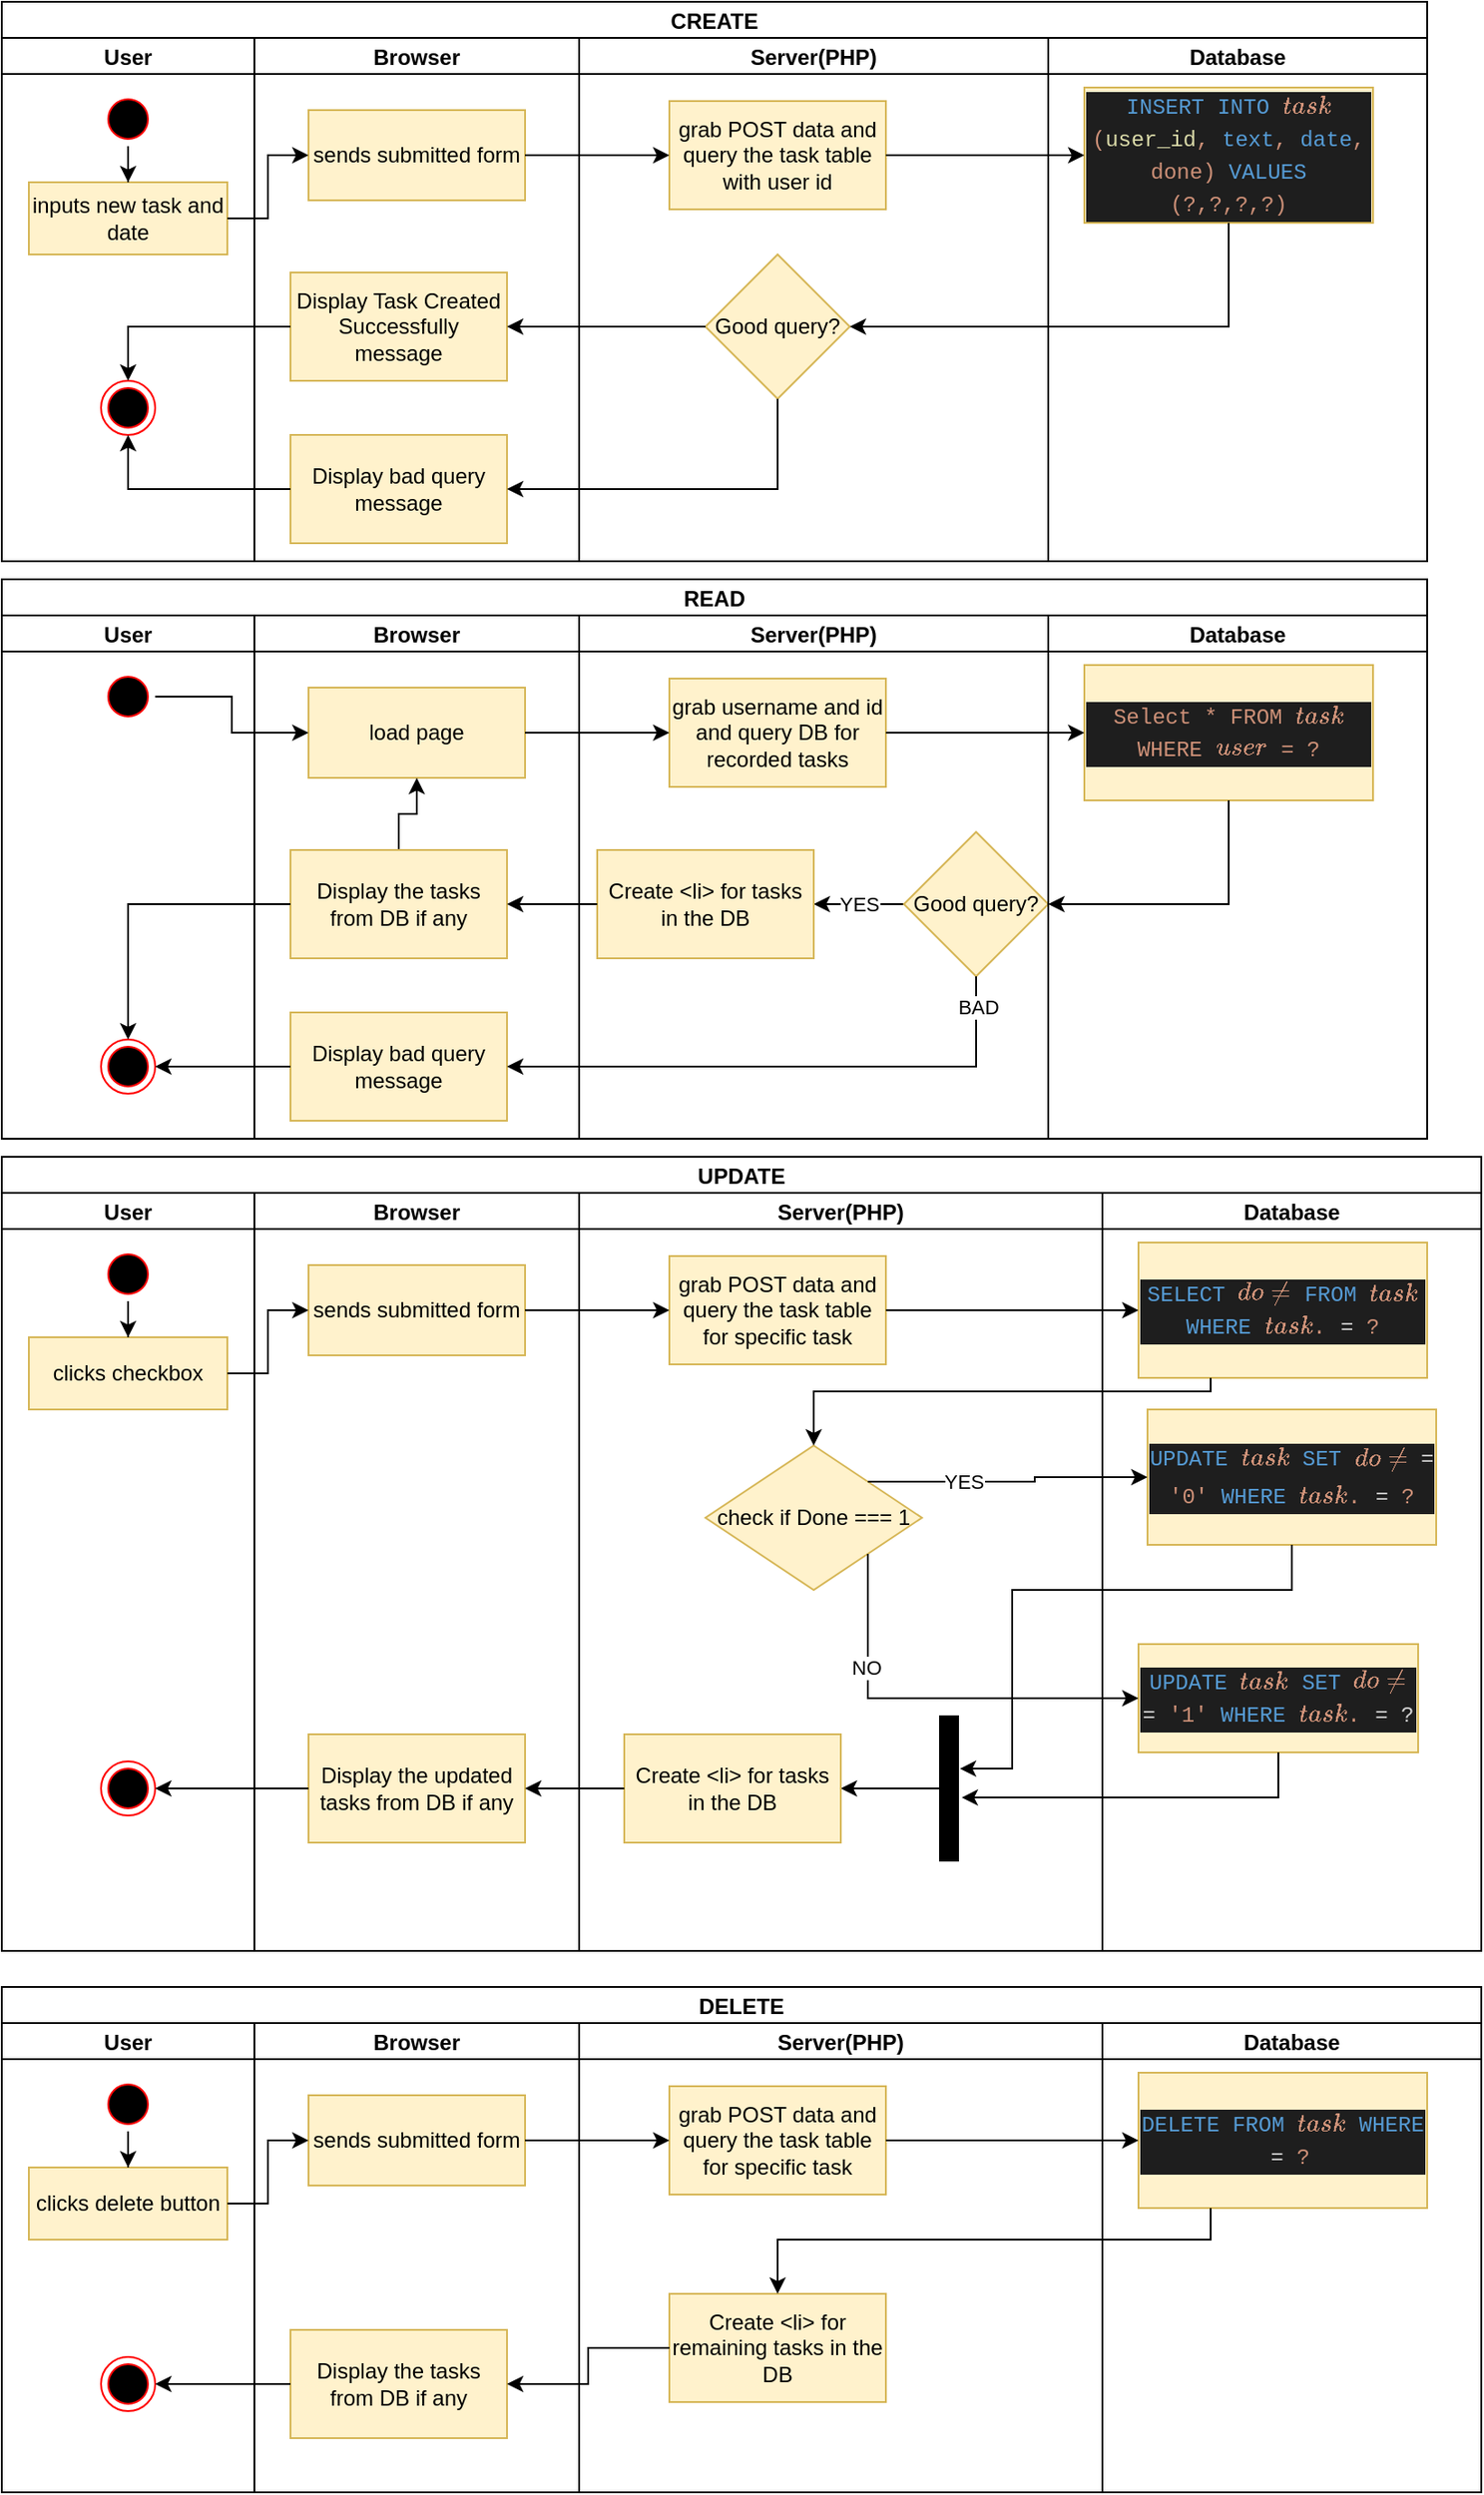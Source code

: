 <mxfile version="15.4.1" type="device"><diagram name="Page-1" id="0783ab3e-0a74-02c8-0abd-f7b4e66b4bec"><mxGraphModel dx="946" dy="614" grid="1" gridSize="10" guides="1" tooltips="1" connect="1" arrows="1" fold="1" page="1" pageScale="1" pageWidth="850" pageHeight="1100" background="none" math="0" shadow="0"><root><mxCell id="0"/><mxCell id="1" parent="0"/><mxCell id="5EzFotWkV6VuOZVYj5bZ-4" value="CREATE" style="swimlane;childLayout=stackLayout;resizeParent=1;resizeParentMax=0;startSize=20;" vertex="1" parent="1"><mxGeometry x="20" y="20" width="790" height="310" as="geometry"/></mxCell><mxCell id="5EzFotWkV6VuOZVYj5bZ-5" value="User" style="swimlane;startSize=20;" vertex="1" parent="5EzFotWkV6VuOZVYj5bZ-4"><mxGeometry y="20" width="140" height="290" as="geometry"/></mxCell><mxCell id="5EzFotWkV6VuOZVYj5bZ-16" value="" style="ellipse;html=1;shape=startState;fillColor=#000000;strokeColor=#ff0000;" vertex="1" parent="5EzFotWkV6VuOZVYj5bZ-5"><mxGeometry x="55" y="30" width="30" height="30" as="geometry"/></mxCell><mxCell id="5EzFotWkV6VuOZVYj5bZ-18" value="inputs new task and date" style="whiteSpace=wrap;html=1;strokeColor=#d6b656;fillColor=#fff2cc;" vertex="1" parent="5EzFotWkV6VuOZVYj5bZ-5"><mxGeometry x="15" y="80" width="110" height="40" as="geometry"/></mxCell><mxCell id="5EzFotWkV6VuOZVYj5bZ-19" value="" style="edgeStyle=orthogonalEdgeStyle;rounded=0;orthogonalLoop=1;jettySize=auto;html=1;" edge="1" parent="5EzFotWkV6VuOZVYj5bZ-5" source="5EzFotWkV6VuOZVYj5bZ-16" target="5EzFotWkV6VuOZVYj5bZ-18"><mxGeometry relative="1" as="geometry"/></mxCell><mxCell id="5EzFotWkV6VuOZVYj5bZ-43" value="" style="ellipse;html=1;shape=endState;fillColor=#000000;strokeColor=#ff0000;" vertex="1" parent="5EzFotWkV6VuOZVYj5bZ-5"><mxGeometry x="55" y="190" width="30" height="30" as="geometry"/></mxCell><mxCell id="5EzFotWkV6VuOZVYj5bZ-6" value="Browser" style="swimlane;startSize=20;" vertex="1" parent="5EzFotWkV6VuOZVYj5bZ-4"><mxGeometry x="140" y="20" width="180" height="290" as="geometry"/></mxCell><mxCell id="5EzFotWkV6VuOZVYj5bZ-20" value="sends submitted form" style="whiteSpace=wrap;html=1;strokeColor=#d6b656;fillColor=#fff2cc;" vertex="1" parent="5EzFotWkV6VuOZVYj5bZ-6"><mxGeometry x="30" y="40" width="120" height="50" as="geometry"/></mxCell><mxCell id="5EzFotWkV6VuOZVYj5bZ-38" value="Display Task Created Successfully message" style="whiteSpace=wrap;html=1;strokeColor=#d6b656;fillColor=#fff2cc;" vertex="1" parent="5EzFotWkV6VuOZVYj5bZ-6"><mxGeometry x="20" y="130" width="120" height="60" as="geometry"/></mxCell><mxCell id="5EzFotWkV6VuOZVYj5bZ-40" value="Display bad query message" style="whiteSpace=wrap;html=1;strokeColor=#d6b656;fillColor=#fff2cc;" vertex="1" parent="5EzFotWkV6VuOZVYj5bZ-6"><mxGeometry x="20" y="220" width="120" height="60" as="geometry"/></mxCell><mxCell id="5EzFotWkV6VuOZVYj5bZ-7" value="Server(PHP)" style="swimlane;startSize=20;" vertex="1" parent="5EzFotWkV6VuOZVYj5bZ-4"><mxGeometry x="320" y="20" width="260" height="290" as="geometry"/></mxCell><mxCell id="5EzFotWkV6VuOZVYj5bZ-22" value="grab POST data and query the task table with user id" style="whiteSpace=wrap;html=1;strokeColor=#d6b656;fillColor=#fff2cc;" vertex="1" parent="5EzFotWkV6VuOZVYj5bZ-7"><mxGeometry x="50" y="35" width="120" height="60" as="geometry"/></mxCell><mxCell id="5EzFotWkV6VuOZVYj5bZ-30" value="Good query?" style="rhombus;whiteSpace=wrap;html=1;strokeColor=#d6b656;fillColor=#fff2cc;" vertex="1" parent="5EzFotWkV6VuOZVYj5bZ-7"><mxGeometry x="70" y="120" width="80" height="80" as="geometry"/></mxCell><mxCell id="5EzFotWkV6VuOZVYj5bZ-15" value="Database" style="swimlane;startSize=20;" vertex="1" parent="5EzFotWkV6VuOZVYj5bZ-4"><mxGeometry x="580" y="20" width="210" height="290" as="geometry"/></mxCell><mxCell id="5EzFotWkV6VuOZVYj5bZ-24" value="&lt;div style=&quot;color: rgb(212 , 212 , 212) ; background-color: rgb(30 , 30 , 30) ; font-family: &amp;#34;menlo&amp;#34; , &amp;#34;monaco&amp;#34; , &amp;#34;courier new&amp;#34; , monospace ; line-height: 18px&quot;&gt;&lt;span style=&quot;color: #569cd6&quot;&gt;INSERT&lt;/span&gt;&lt;span style=&quot;color: #ce9178&quot;&gt; &lt;/span&gt;&lt;span style=&quot;color: #569cd6&quot;&gt;INTO&lt;/span&gt;&lt;span style=&quot;color: #ce9178&quot;&gt; `task` (&lt;/span&gt;&lt;span style=&quot;color: #dcdcaa&quot;&gt;user_id&lt;/span&gt;&lt;span style=&quot;color: #ce9178&quot;&gt;, &lt;/span&gt;&lt;span style=&quot;color: #569cd6&quot;&gt;text&lt;/span&gt;&lt;span style=&quot;color: #ce9178&quot;&gt;, &lt;/span&gt;&lt;span style=&quot;color: #569cd6&quot;&gt;date&lt;/span&gt;&lt;span style=&quot;color: #ce9178&quot;&gt;, done) &lt;/span&gt;&lt;span style=&quot;color: #569cd6&quot;&gt;VALUES&lt;/span&gt;&lt;span style=&quot;color: #ce9178&quot;&gt; (?,?,?,?)&lt;/span&gt;&lt;/div&gt;" style="whiteSpace=wrap;html=1;strokeColor=#d6b656;fillColor=#fff2cc;" vertex="1" parent="5EzFotWkV6VuOZVYj5bZ-15"><mxGeometry x="20" y="27.5" width="160" height="75" as="geometry"/></mxCell><mxCell id="5EzFotWkV6VuOZVYj5bZ-21" value="" style="edgeStyle=orthogonalEdgeStyle;rounded=0;orthogonalLoop=1;jettySize=auto;html=1;" edge="1" parent="5EzFotWkV6VuOZVYj5bZ-4" source="5EzFotWkV6VuOZVYj5bZ-18" target="5EzFotWkV6VuOZVYj5bZ-20"><mxGeometry relative="1" as="geometry"/></mxCell><mxCell id="5EzFotWkV6VuOZVYj5bZ-23" value="" style="edgeStyle=orthogonalEdgeStyle;rounded=0;orthogonalLoop=1;jettySize=auto;html=1;" edge="1" parent="5EzFotWkV6VuOZVYj5bZ-4" source="5EzFotWkV6VuOZVYj5bZ-20" target="5EzFotWkV6VuOZVYj5bZ-22"><mxGeometry relative="1" as="geometry"/></mxCell><mxCell id="5EzFotWkV6VuOZVYj5bZ-25" value="" style="edgeStyle=orthogonalEdgeStyle;rounded=0;orthogonalLoop=1;jettySize=auto;html=1;" edge="1" parent="5EzFotWkV6VuOZVYj5bZ-4" source="5EzFotWkV6VuOZVYj5bZ-22" target="5EzFotWkV6VuOZVYj5bZ-24"><mxGeometry relative="1" as="geometry"/></mxCell><mxCell id="5EzFotWkV6VuOZVYj5bZ-28" style="edgeStyle=orthogonalEdgeStyle;rounded=0;orthogonalLoop=1;jettySize=auto;html=1;exitX=0.5;exitY=1;exitDx=0;exitDy=0;entryX=1;entryY=0.5;entryDx=0;entryDy=0;" edge="1" parent="5EzFotWkV6VuOZVYj5bZ-4" source="5EzFotWkV6VuOZVYj5bZ-24" target="5EzFotWkV6VuOZVYj5bZ-30"><mxGeometry relative="1" as="geometry"><mxPoint x="490" y="160" as="targetPoint"/></mxGeometry></mxCell><mxCell id="5EzFotWkV6VuOZVYj5bZ-39" value="" style="edgeStyle=orthogonalEdgeStyle;rounded=0;orthogonalLoop=1;jettySize=auto;html=1;" edge="1" parent="5EzFotWkV6VuOZVYj5bZ-4" source="5EzFotWkV6VuOZVYj5bZ-30" target="5EzFotWkV6VuOZVYj5bZ-38"><mxGeometry relative="1" as="geometry"/></mxCell><mxCell id="5EzFotWkV6VuOZVYj5bZ-42" style="edgeStyle=orthogonalEdgeStyle;rounded=0;orthogonalLoop=1;jettySize=auto;html=1;exitX=0.5;exitY=1;exitDx=0;exitDy=0;entryX=1;entryY=0.5;entryDx=0;entryDy=0;" edge="1" parent="5EzFotWkV6VuOZVYj5bZ-4" source="5EzFotWkV6VuOZVYj5bZ-30" target="5EzFotWkV6VuOZVYj5bZ-40"><mxGeometry relative="1" as="geometry"/></mxCell><mxCell id="5EzFotWkV6VuOZVYj5bZ-44" style="edgeStyle=orthogonalEdgeStyle;rounded=0;orthogonalLoop=1;jettySize=auto;html=1;exitX=0;exitY=0.5;exitDx=0;exitDy=0;entryX=0.5;entryY=0;entryDx=0;entryDy=0;" edge="1" parent="5EzFotWkV6VuOZVYj5bZ-4" source="5EzFotWkV6VuOZVYj5bZ-38" target="5EzFotWkV6VuOZVYj5bZ-43"><mxGeometry relative="1" as="geometry"/></mxCell><mxCell id="5EzFotWkV6VuOZVYj5bZ-45" style="edgeStyle=orthogonalEdgeStyle;rounded=0;orthogonalLoop=1;jettySize=auto;html=1;exitX=0;exitY=0.5;exitDx=0;exitDy=0;entryX=0.5;entryY=1;entryDx=0;entryDy=0;" edge="1" parent="5EzFotWkV6VuOZVYj5bZ-4" source="5EzFotWkV6VuOZVYj5bZ-40" target="5EzFotWkV6VuOZVYj5bZ-43"><mxGeometry relative="1" as="geometry"/></mxCell><mxCell id="5EzFotWkV6VuOZVYj5bZ-46" value="READ" style="swimlane;childLayout=stackLayout;resizeParent=1;resizeParentMax=0;startSize=20;" vertex="1" parent="1"><mxGeometry x="20" y="340" width="790" height="310" as="geometry"/></mxCell><mxCell id="5EzFotWkV6VuOZVYj5bZ-47" value="User" style="swimlane;startSize=20;" vertex="1" parent="5EzFotWkV6VuOZVYj5bZ-46"><mxGeometry y="20" width="140" height="290" as="geometry"/></mxCell><mxCell id="5EzFotWkV6VuOZVYj5bZ-48" value="" style="ellipse;html=1;shape=startState;fillColor=#000000;strokeColor=#ff0000;" vertex="1" parent="5EzFotWkV6VuOZVYj5bZ-47"><mxGeometry x="55" y="30" width="30" height="30" as="geometry"/></mxCell><mxCell id="5EzFotWkV6VuOZVYj5bZ-51" value="" style="ellipse;html=1;shape=endState;fillColor=#000000;strokeColor=#ff0000;" vertex="1" parent="5EzFotWkV6VuOZVYj5bZ-47"><mxGeometry x="55" y="235" width="30" height="30" as="geometry"/></mxCell><mxCell id="5EzFotWkV6VuOZVYj5bZ-52" value="Browser" style="swimlane;startSize=20;" vertex="1" parent="5EzFotWkV6VuOZVYj5bZ-46"><mxGeometry x="140" y="20" width="180" height="290" as="geometry"/></mxCell><mxCell id="5EzFotWkV6VuOZVYj5bZ-53" value="load page" style="whiteSpace=wrap;html=1;strokeColor=#d6b656;fillColor=#fff2cc;" vertex="1" parent="5EzFotWkV6VuOZVYj5bZ-52"><mxGeometry x="30" y="40" width="120" height="50" as="geometry"/></mxCell><mxCell id="5EzFotWkV6VuOZVYj5bZ-55" value="Display bad query message" style="whiteSpace=wrap;html=1;strokeColor=#d6b656;fillColor=#fff2cc;" vertex="1" parent="5EzFotWkV6VuOZVYj5bZ-52"><mxGeometry x="20" y="220" width="120" height="60" as="geometry"/></mxCell><mxCell id="5EzFotWkV6VuOZVYj5bZ-140" value="" style="edgeStyle=orthogonalEdgeStyle;rounded=0;orthogonalLoop=1;jettySize=auto;html=1;" edge="1" parent="5EzFotWkV6VuOZVYj5bZ-52" source="5EzFotWkV6VuOZVYj5bZ-73" target="5EzFotWkV6VuOZVYj5bZ-53"><mxGeometry relative="1" as="geometry"/></mxCell><mxCell id="5EzFotWkV6VuOZVYj5bZ-73" value="Display the tasks from DB if any" style="whiteSpace=wrap;html=1;strokeColor=#d6b656;fillColor=#fff2cc;" vertex="1" parent="5EzFotWkV6VuOZVYj5bZ-52"><mxGeometry x="20" y="130" width="120" height="60" as="geometry"/></mxCell><mxCell id="5EzFotWkV6VuOZVYj5bZ-56" value="Server(PHP)" style="swimlane;startSize=20;" vertex="1" parent="5EzFotWkV6VuOZVYj5bZ-46"><mxGeometry x="320" y="20" width="260" height="290" as="geometry"/></mxCell><mxCell id="5EzFotWkV6VuOZVYj5bZ-57" value="grab username and id and query DB for recorded tasks" style="whiteSpace=wrap;html=1;strokeColor=#d6b656;fillColor=#fff2cc;" vertex="1" parent="5EzFotWkV6VuOZVYj5bZ-56"><mxGeometry x="50" y="35" width="120" height="60" as="geometry"/></mxCell><mxCell id="5EzFotWkV6VuOZVYj5bZ-72" value="YES" style="edgeStyle=orthogonalEdgeStyle;rounded=0;orthogonalLoop=1;jettySize=auto;html=1;" edge="1" parent="5EzFotWkV6VuOZVYj5bZ-56" source="5EzFotWkV6VuOZVYj5bZ-58" target="5EzFotWkV6VuOZVYj5bZ-71"><mxGeometry relative="1" as="geometry"/></mxCell><mxCell id="5EzFotWkV6VuOZVYj5bZ-58" value="Good query?" style="rhombus;whiteSpace=wrap;html=1;strokeColor=#d6b656;fillColor=#fff2cc;" vertex="1" parent="5EzFotWkV6VuOZVYj5bZ-56"><mxGeometry x="180" y="120" width="80" height="80" as="geometry"/></mxCell><mxCell id="5EzFotWkV6VuOZVYj5bZ-71" value="Create &amp;lt;li&amp;gt; for tasks in the DB" style="whiteSpace=wrap;html=1;strokeColor=#d6b656;fillColor=#fff2cc;" vertex="1" parent="5EzFotWkV6VuOZVYj5bZ-56"><mxGeometry x="10" y="130" width="120" height="60" as="geometry"/></mxCell><mxCell id="5EzFotWkV6VuOZVYj5bZ-59" value="Database" style="swimlane;startSize=20;" vertex="1" parent="5EzFotWkV6VuOZVYj5bZ-46"><mxGeometry x="580" y="20" width="210" height="290" as="geometry"/></mxCell><mxCell id="5EzFotWkV6VuOZVYj5bZ-60" value="&lt;meta charset=&quot;utf-8&quot;&gt;&lt;div style=&quot;color: rgb(212, 212, 212); background-color: rgb(30, 30, 30); font-family: menlo, monaco, &amp;quot;courier new&amp;quot;, monospace; font-weight: normal; font-size: 12px; line-height: 18px;&quot;&gt;&lt;div&gt;&lt;span style=&quot;color: #ce9178&quot;&gt;Select * FROM `task` WHERE `user_id` = ?&lt;/span&gt;&lt;/div&gt;&lt;/div&gt;" style="whiteSpace=wrap;html=1;strokeColor=#d6b656;fillColor=#fff2cc;" vertex="1" parent="5EzFotWkV6VuOZVYj5bZ-59"><mxGeometry x="20" y="27.5" width="160" height="75" as="geometry"/></mxCell><mxCell id="5EzFotWkV6VuOZVYj5bZ-62" value="" style="edgeStyle=orthogonalEdgeStyle;rounded=0;orthogonalLoop=1;jettySize=auto;html=1;" edge="1" parent="5EzFotWkV6VuOZVYj5bZ-46" source="5EzFotWkV6VuOZVYj5bZ-53" target="5EzFotWkV6VuOZVYj5bZ-57"><mxGeometry relative="1" as="geometry"/></mxCell><mxCell id="5EzFotWkV6VuOZVYj5bZ-63" value="" style="edgeStyle=orthogonalEdgeStyle;rounded=0;orthogonalLoop=1;jettySize=auto;html=1;" edge="1" parent="5EzFotWkV6VuOZVYj5bZ-46" source="5EzFotWkV6VuOZVYj5bZ-57" target="5EzFotWkV6VuOZVYj5bZ-60"><mxGeometry relative="1" as="geometry"/></mxCell><mxCell id="5EzFotWkV6VuOZVYj5bZ-64" style="edgeStyle=orthogonalEdgeStyle;rounded=0;orthogonalLoop=1;jettySize=auto;html=1;exitX=0.5;exitY=1;exitDx=0;exitDy=0;entryX=1;entryY=0.5;entryDx=0;entryDy=0;" edge="1" parent="5EzFotWkV6VuOZVYj5bZ-46" source="5EzFotWkV6VuOZVYj5bZ-60" target="5EzFotWkV6VuOZVYj5bZ-58"><mxGeometry relative="1" as="geometry"><mxPoint x="490" y="160" as="targetPoint"/></mxGeometry></mxCell><mxCell id="5EzFotWkV6VuOZVYj5bZ-66" style="edgeStyle=orthogonalEdgeStyle;rounded=0;orthogonalLoop=1;jettySize=auto;html=1;exitX=0.5;exitY=1;exitDx=0;exitDy=0;entryX=1;entryY=0.5;entryDx=0;entryDy=0;" edge="1" parent="5EzFotWkV6VuOZVYj5bZ-46" source="5EzFotWkV6VuOZVYj5bZ-58" target="5EzFotWkV6VuOZVYj5bZ-55"><mxGeometry relative="1" as="geometry"/></mxCell><mxCell id="5EzFotWkV6VuOZVYj5bZ-69" value="BAD" style="edgeLabel;html=1;align=center;verticalAlign=middle;resizable=0;points=[];" vertex="1" connectable="0" parent="5EzFotWkV6VuOZVYj5bZ-66"><mxGeometry x="-0.89" y="1" relative="1" as="geometry"><mxPoint as="offset"/></mxGeometry></mxCell><mxCell id="5EzFotWkV6VuOZVYj5bZ-50" value="" style="edgeStyle=orthogonalEdgeStyle;rounded=0;orthogonalLoop=1;jettySize=auto;html=1;entryX=0;entryY=0.5;entryDx=0;entryDy=0;" edge="1" parent="5EzFotWkV6VuOZVYj5bZ-46" source="5EzFotWkV6VuOZVYj5bZ-48" target="5EzFotWkV6VuOZVYj5bZ-53"><mxGeometry relative="1" as="geometry"><mxPoint x="70.0" y="100" as="targetPoint"/></mxGeometry></mxCell><mxCell id="5EzFotWkV6VuOZVYj5bZ-70" value="" style="edgeStyle=orthogonalEdgeStyle;rounded=0;orthogonalLoop=1;jettySize=auto;html=1;" edge="1" parent="5EzFotWkV6VuOZVYj5bZ-46" source="5EzFotWkV6VuOZVYj5bZ-55" target="5EzFotWkV6VuOZVYj5bZ-51"><mxGeometry relative="1" as="geometry"/></mxCell><mxCell id="5EzFotWkV6VuOZVYj5bZ-74" value="" style="edgeStyle=orthogonalEdgeStyle;rounded=0;orthogonalLoop=1;jettySize=auto;html=1;" edge="1" parent="5EzFotWkV6VuOZVYj5bZ-46" source="5EzFotWkV6VuOZVYj5bZ-71" target="5EzFotWkV6VuOZVYj5bZ-73"><mxGeometry relative="1" as="geometry"/></mxCell><mxCell id="5EzFotWkV6VuOZVYj5bZ-75" style="edgeStyle=orthogonalEdgeStyle;rounded=0;orthogonalLoop=1;jettySize=auto;html=1;exitX=0;exitY=0.5;exitDx=0;exitDy=0;entryX=0.5;entryY=0;entryDx=0;entryDy=0;" edge="1" parent="5EzFotWkV6VuOZVYj5bZ-46" source="5EzFotWkV6VuOZVYj5bZ-73" target="5EzFotWkV6VuOZVYj5bZ-51"><mxGeometry relative="1" as="geometry"/></mxCell><mxCell id="5EzFotWkV6VuOZVYj5bZ-100" value="UPDATE" style="swimlane;childLayout=stackLayout;resizeParent=1;resizeParentMax=0;startSize=20;" vertex="1" parent="1"><mxGeometry x="20" y="660" width="820" height="440" as="geometry"/></mxCell><mxCell id="5EzFotWkV6VuOZVYj5bZ-101" value="User" style="swimlane;startSize=20;" vertex="1" parent="5EzFotWkV6VuOZVYj5bZ-100"><mxGeometry y="20" width="140" height="420" as="geometry"/></mxCell><mxCell id="5EzFotWkV6VuOZVYj5bZ-102" value="" style="ellipse;html=1;shape=startState;fillColor=#000000;strokeColor=#ff0000;" vertex="1" parent="5EzFotWkV6VuOZVYj5bZ-101"><mxGeometry x="55" y="30" width="30" height="30" as="geometry"/></mxCell><mxCell id="5EzFotWkV6VuOZVYj5bZ-103" value="clicks checkbox" style="whiteSpace=wrap;html=1;strokeColor=#d6b656;fillColor=#fff2cc;" vertex="1" parent="5EzFotWkV6VuOZVYj5bZ-101"><mxGeometry x="15" y="80" width="110" height="40" as="geometry"/></mxCell><mxCell id="5EzFotWkV6VuOZVYj5bZ-104" value="" style="edgeStyle=orthogonalEdgeStyle;rounded=0;orthogonalLoop=1;jettySize=auto;html=1;" edge="1" parent="5EzFotWkV6VuOZVYj5bZ-101" source="5EzFotWkV6VuOZVYj5bZ-102" target="5EzFotWkV6VuOZVYj5bZ-103"><mxGeometry relative="1" as="geometry"/></mxCell><mxCell id="5EzFotWkV6VuOZVYj5bZ-149" value="" style="ellipse;html=1;shape=endState;fillColor=#000000;strokeColor=#ff0000;" vertex="1" parent="5EzFotWkV6VuOZVYj5bZ-101"><mxGeometry x="55" y="315" width="30" height="30" as="geometry"/></mxCell><mxCell id="5EzFotWkV6VuOZVYj5bZ-106" value="Browser" style="swimlane;startSize=20;" vertex="1" parent="5EzFotWkV6VuOZVYj5bZ-100"><mxGeometry x="140" y="20" width="180" height="420" as="geometry"/></mxCell><mxCell id="5EzFotWkV6VuOZVYj5bZ-107" value="sends submitted form" style="whiteSpace=wrap;html=1;strokeColor=#d6b656;fillColor=#fff2cc;" vertex="1" parent="5EzFotWkV6VuOZVYj5bZ-106"><mxGeometry x="30" y="40" width="120" height="50" as="geometry"/></mxCell><mxCell id="5EzFotWkV6VuOZVYj5bZ-143" value="Display the updated tasks from DB if any" style="whiteSpace=wrap;html=1;strokeColor=#d6b656;fillColor=#fff2cc;" vertex="1" parent="5EzFotWkV6VuOZVYj5bZ-106"><mxGeometry x="30" y="300" width="120" height="60" as="geometry"/></mxCell><mxCell id="5EzFotWkV6VuOZVYj5bZ-110" value="Server(PHP)" style="swimlane;startSize=20;" vertex="1" parent="5EzFotWkV6VuOZVYj5bZ-100"><mxGeometry x="320" y="20" width="290" height="420" as="geometry"/></mxCell><mxCell id="5EzFotWkV6VuOZVYj5bZ-111" value="grab POST data and query the task table for specific task" style="whiteSpace=wrap;html=1;strokeColor=#d6b656;fillColor=#fff2cc;" vertex="1" parent="5EzFotWkV6VuOZVYj5bZ-110"><mxGeometry x="50" y="35" width="120" height="60" as="geometry"/></mxCell><mxCell id="5EzFotWkV6VuOZVYj5bZ-123" value="check if Done === 1" style="rhombus;whiteSpace=wrap;html=1;strokeColor=#d6b656;fillColor=#fff2cc;" vertex="1" parent="5EzFotWkV6VuOZVYj5bZ-110"><mxGeometry x="70" y="140" width="120" height="80" as="geometry"/></mxCell><mxCell id="5EzFotWkV6VuOZVYj5bZ-146" value="" style="edgeStyle=orthogonalEdgeStyle;rounded=0;orthogonalLoop=1;jettySize=auto;html=1;" edge="1" parent="5EzFotWkV6VuOZVYj5bZ-110" source="5EzFotWkV6VuOZVYj5bZ-138" target="5EzFotWkV6VuOZVYj5bZ-144"><mxGeometry relative="1" as="geometry"/></mxCell><mxCell id="5EzFotWkV6VuOZVYj5bZ-138" value="" style="html=1;points=[];perimeter=orthogonalPerimeter;fillColor=#000000;" vertex="1" parent="5EzFotWkV6VuOZVYj5bZ-110"><mxGeometry x="200" y="290" width="10" height="80" as="geometry"/></mxCell><mxCell id="5EzFotWkV6VuOZVYj5bZ-144" value="Create &amp;lt;li&amp;gt; for tasks in the DB" style="whiteSpace=wrap;html=1;strokeColor=#d6b656;fillColor=#fff2cc;" vertex="1" parent="5EzFotWkV6VuOZVYj5bZ-110"><mxGeometry x="25" y="300" width="120" height="60" as="geometry"/></mxCell><mxCell id="5EzFotWkV6VuOZVYj5bZ-113" value="Database" style="swimlane;startSize=20;" vertex="1" parent="5EzFotWkV6VuOZVYj5bZ-100"><mxGeometry x="610" y="20" width="210" height="420" as="geometry"/></mxCell><mxCell id="5EzFotWkV6VuOZVYj5bZ-114" value="&lt;div style=&quot;color: rgb(212 , 212 , 212) ; background-color: rgb(30 , 30 , 30) ; font-family: &amp;#34;menlo&amp;#34; , &amp;#34;monaco&amp;#34; , &amp;#34;courier new&amp;#34; , monospace ; line-height: 18px&quot;&gt;&lt;div style=&quot;font-family: &amp;#34;menlo&amp;#34; , &amp;#34;monaco&amp;#34; , &amp;#34;courier new&amp;#34; , monospace ; line-height: 18px&quot;&gt;&lt;span style=&quot;color: #569cd6&quot;&gt;SELECT&lt;/span&gt;&lt;span style=&quot;color: #ce9178&quot;&gt; `done` &lt;/span&gt;&lt;span style=&quot;color: #569cd6&quot;&gt;FROM&lt;/span&gt;&lt;span style=&quot;color: #ce9178&quot;&gt; `task` &lt;/span&gt;&lt;span style=&quot;color: #569cd6&quot;&gt;WHERE&lt;/span&gt;&lt;span style=&quot;color: #ce9178&quot;&gt; `task`.`id` &lt;/span&gt;=&lt;span style=&quot;color: #ce9178&quot;&gt; ?&lt;/span&gt;&lt;/div&gt;&lt;/div&gt;" style="whiteSpace=wrap;html=1;strokeColor=#d6b656;fillColor=#fff2cc;" vertex="1" parent="5EzFotWkV6VuOZVYj5bZ-113"><mxGeometry x="20" y="27.5" width="160" height="75" as="geometry"/></mxCell><mxCell id="5EzFotWkV6VuOZVYj5bZ-132" value="&lt;div style=&quot;color: rgb(212 , 212 , 212) ; background-color: rgb(30 , 30 , 30) ; font-family: &amp;#34;menlo&amp;#34; , &amp;#34;monaco&amp;#34; , &amp;#34;courier new&amp;#34; , monospace ; line-height: 18px&quot;&gt;&lt;div style=&quot;font-family: &amp;#34;menlo&amp;#34; , &amp;#34;monaco&amp;#34; , &amp;#34;courier new&amp;#34; , monospace ; line-height: 18px&quot;&gt;&lt;span style=&quot;color: rgba(0 , 0 , 0 , 0) ; font-family: monospace ; font-size: 0px ; background-color: rgb(248 , 249 , 250)&quot;&gt;%3CmxGraphModel%3E%3Croot%3E%3CmxCell%20id%3D%220%22%2F%3E%3CmxCell%20id%3D%221%22%20parent%3D%220%22%2F%3E%3CmxCell%20id%3D%222%22%20value%3D%22%26lt%3Bdiv%20style%3D%26quot%3Bcolor%3A%20rgb(212%20%2C%20212%20%2C%20212)%20%3B%20background-color%3A%20rgb(30%20%2C%2030%20%2C%2030)%20%3B%20font-family%3A%20%26amp%3B%2334%3Bmenlo%26amp%3B%2334%3B%20%2C%20%26amp%3B%2334%3Bmonaco%26amp%3B%2334%3B%20%2C%20%26amp%3B%2334%3Bcourier%20new%26amp%3B%2334%3B%20%2C%20monospace%20%3B%20line-height%3A%2018px%26quot%3B%26gt%3B%26lt%3Bdiv%20style%3D%26quot%3Bfont-family%3A%20%26amp%3B%2334%3Bmenlo%26amp%3B%2334%3B%20%2C%20%26amp%3B%2334%3Bmonaco%26amp%3B%2334%3B%20%2C%20%26amp%3B%2334%3Bcourier%20new%26amp%3B%2334%3B%20%2C%20monospace%20%3B%20line-height%3A%2018px%26quot%3B%26gt%3B%26lt%3Bspan%20style%3D%26quot%3Bcolor%3A%20%23569cd6%26quot%3B%26gt%3BSELECT%26lt%3B%2Fspan%26gt%3B%26lt%3Bspan%20style%3D%26quot%3Bcolor%3A%20%23ce9178%26quot%3B%26gt%3B%20%60done%60%20%26lt%3B%2Fspan%26gt%3B%26lt%3Bspan%20style%3D%26quot%3Bcolor%3A%20%23569cd6%26quot%3B%26gt%3BFROM%26lt%3B%2Fspan%26gt%3B%26lt%3Bspan%20style%3D%26quot%3Bcolor%3A%20%23ce9178%26quot%3B%26gt%3B%20%60task%60%20%26lt%3B%2Fspan%26gt%3B%26lt%3Bspan%20style%3D%26quot%3Bcolor%3A%20%23569cd6%26quot%3B%26gt%3BWHERE%26lt%3B%2Fspan%26gt%3B%26lt%3Bspan%20style%3D%26quot%3Bcolor%3A%20%23ce9178%26quot%3B%26gt%3B%20%60task%60.%60id%60%20%26lt%3B%2Fspan%26gt%3B%3D%26lt%3Bspan%20style%3D%26quot%3Bcolor%3A%20%23ce9178%26quot%3B%26gt%3B%20%3F%26lt%3B%2Fspan%26gt%3B%26lt%3B%2Fdiv%26gt%3B%26lt%3B%2Fdiv%26gt%3B%22%20style%3D%22whiteSpace%3Dwrap%3Bhtml%3D1%3BstrokeColor%3D%23d6b656%3BfillColor%3D%23fff2cc%3B%22%20vertex%3D%221%22%20parent%3D%221%22%3E%3CmxGeometry%20x%3D%22640%22%20y%3D%22707.5%22%20width%3D%22160%22%20height%3D%2275%22%20as%3D%22geometry%22%2F%3E%3C%2FmxCell%3E%3C%2Froot%3E%3C%2FmxGraphModel%3E&lt;/span&gt;&lt;span style=&quot;background-color: rgb(248 , 249 , 250) ; color: rgba(0 , 0 , 0 , 0) ; font-family: monospace ; font-size: 0px&quot;&gt;%3CmxGraphModel%3E%3Croot%3E%3CmxCell%20id%3D%220%22%2F%3E%3CmxCell%20id%3D%221%22%20parent%3D%220%22%2F%3E%3CmxCell%20id%3D%222%22%20value%3D%22%26lt%3Bdiv%20style%3D%26quot%3Bcolor%3A%20rgb(212%20%2C%20212%20%2C%20212)%20%3B%20background-color%3A%20rgb(30%20%2C%2030%20%2C%2030)%20%3B%20font-family%3A%20%26amp%3B%2334%3Bmenlo%26amp%3B%2334%3B%20%2C%20%26amp%3B%2334%3Bmonaco%26amp%3B%2334%3B%20%2C%20%26amp%3B%2334%3Bcourier%20new%26amp%3B%2334%3B%20%2C%20monospace%20%3B%20line-height%3A%2018px%26quot%3B%26gt%3B%26lt%3Bdiv%20style%3D%26quot%3Bfont-family%3A%20%26amp%3B%2334%3Bmenlo%26amp%3B%2334%3B%20%2C%20%26amp%3B%2334%3Bmonaco%26amp%3B%2334%3B%20%2C%20%26amp%3B%2334%3Bcourier%20new%26amp%3B%2334%3B%20%2C%20monospace%20%3B%20line-height%3A%2018px%26quot%3B%26gt%3B%26lt%3Bspan%20style%3D%26quot%3Bcolor%3A%20%23569cd6%26quot%3B%26gt%3BSELECT%26lt%3B%2Fspan%26gt%3B%26lt%3Bspan%20style%3D%26quot%3Bcolor%3A%20%23ce9178%26quot%3B%26gt%3B%20%60done%60%20%26lt%3B%2Fspan%26gt%3B%26lt%3Bspan%20style%3D%26quot%3Bcolor%3A%20%23569cd6%26quot%3B%26gt%3BFROM%26lt%3B%2Fspan%26gt%3B%26lt%3Bspan%20style%3D%26quot%3Bcolor%3A%20%23ce9178%26quot%3B%26gt%3B%20%60task%60%20%26lt%3B%2Fspan%26gt%3B%26lt%3Bspan%20style%3D%26quot%3Bcolor%3A%20%23569cd6%26quot%3B%26gt%3BWHERE%26lt%3B%2Fspan%26gt%3B%26lt%3Bspan%20style%3D%26quot%3Bcolor%3A%20%23ce9178%26quot%3B%26gt%3B%20%60task%60.%60id%60%20%26lt%3B%2Fspan%26gt%3B%3D%26lt%3Bspan%20style%3D%26quot%3Bcolor%3A%20%23ce9178%26quot%3B%26gt%3B%20%3F%26lt%3B%2Fspan%26gt%3B%26lt%3B%2Fdiv%26gt%3B%26lt%3B%2Fdiv%26gt%3B%22%20style%3D%22whiteSpace%3Dwrap%3Bhtml%3D1%3BstrokeColor%3D%23d6b656%3BfillColor%3D%23fff2cc%3B%22%20vertex%3D%221%22%20parent%3D%221%22%3E%3CmxGeometry%20x%3D%22640%22%20y%3D%22707.5%22%20width%3D%22160%22%20height%3D%2275%22%20as%3D%22geometry%22%2F%3E%3C%2FmxCell%3E%3C%2Froot%3E%3C%2FmxGraphModel%3E&lt;/span&gt;&lt;span style=&quot;font-family: &amp;#34;menlo&amp;#34; , &amp;#34;monaco&amp;#34; , &amp;#34;courier new&amp;#34; , monospace ; color: rgb(86 , 156 , 214)&quot;&gt;UPDATE&lt;/span&gt;&lt;span style=&quot;font-family: &amp;#34;menlo&amp;#34; , &amp;#34;monaco&amp;#34; , &amp;#34;courier new&amp;#34; , monospace ; color: rgb(206 , 145 , 120)&quot;&gt; `task` &lt;/span&gt;&lt;span style=&quot;font-family: &amp;#34;menlo&amp;#34; , &amp;#34;monaco&amp;#34; , &amp;#34;courier new&amp;#34; , monospace ; color: rgb(86 , 156 , 214)&quot;&gt;SET&lt;/span&gt;&lt;span style=&quot;font-family: &amp;#34;menlo&amp;#34; , &amp;#34;monaco&amp;#34; , &amp;#34;courier new&amp;#34; , monospace ; color: rgb(206 , 145 , 120)&quot;&gt; `done` &lt;/span&gt;&lt;span style=&quot;font-family: &amp;#34;menlo&amp;#34; , &amp;#34;monaco&amp;#34; , &amp;#34;courier new&amp;#34; , monospace&quot;&gt;=&lt;/span&gt;&lt;span style=&quot;font-family: &amp;#34;menlo&amp;#34; , &amp;#34;monaco&amp;#34; , &amp;#34;courier new&amp;#34; , monospace ; color: rgb(206 , 145 , 120)&quot;&gt; '0' &lt;/span&gt;&lt;span style=&quot;font-family: &amp;#34;menlo&amp;#34; , &amp;#34;monaco&amp;#34; , &amp;#34;courier new&amp;#34; , monospace ; color: rgb(86 , 156 , 214)&quot;&gt;WHERE&lt;/span&gt;&lt;span style=&quot;font-family: &amp;#34;menlo&amp;#34; , &amp;#34;monaco&amp;#34; , &amp;#34;courier new&amp;#34; , monospace ; color: rgb(206 , 145 , 120)&quot;&gt; `task`.`id` &lt;/span&gt;&lt;span style=&quot;font-family: &amp;#34;menlo&amp;#34; , &amp;#34;monaco&amp;#34; , &amp;#34;courier new&amp;#34; , monospace&quot;&gt;=&lt;/span&gt;&lt;span style=&quot;font-family: &amp;#34;menlo&amp;#34; , &amp;#34;monaco&amp;#34; , &amp;#34;courier new&amp;#34; , monospace ; color: rgb(206 , 145 , 120)&quot;&gt; ?&lt;/span&gt;&lt;/div&gt;&lt;/div&gt;" style="whiteSpace=wrap;html=1;strokeColor=#d6b656;fillColor=#fff2cc;" vertex="1" parent="5EzFotWkV6VuOZVYj5bZ-113"><mxGeometry x="25" y="120" width="160" height="75" as="geometry"/></mxCell><mxCell id="5EzFotWkV6VuOZVYj5bZ-133" value="&lt;div style=&quot;color: rgb(212 , 212 , 212) ; background-color: rgb(30 , 30 , 30) ; font-family: &amp;#34;menlo&amp;#34; , &amp;#34;monaco&amp;#34; , &amp;#34;courier new&amp;#34; , monospace ; line-height: 18px&quot;&gt;&lt;span style=&quot;color: #569cd6&quot;&gt;UPDATE&lt;/span&gt;&lt;span style=&quot;color: #ce9178&quot;&gt; `task` &lt;/span&gt;&lt;span style=&quot;color: #569cd6&quot;&gt;SET&lt;/span&gt;&lt;span style=&quot;color: #ce9178&quot;&gt; `done` &lt;/span&gt;=&lt;span style=&quot;color: #ce9178&quot;&gt; '1' &lt;/span&gt;&lt;span style=&quot;color: #569cd6&quot;&gt;WHERE&lt;/span&gt;&lt;span style=&quot;color: #ce9178&quot;&gt; `task`.`id` &lt;/span&gt;= ?&lt;span style=&quot;color: #ce9178&quot;&gt;&lt;/span&gt;&lt;/div&gt;" style="whiteSpace=wrap;html=1;strokeColor=#d6b656;fillColor=#fff2cc;" vertex="1" parent="5EzFotWkV6VuOZVYj5bZ-113"><mxGeometry x="20" y="250" width="155" height="60" as="geometry"/></mxCell><mxCell id="5EzFotWkV6VuOZVYj5bZ-115" value="" style="edgeStyle=orthogonalEdgeStyle;rounded=0;orthogonalLoop=1;jettySize=auto;html=1;" edge="1" parent="5EzFotWkV6VuOZVYj5bZ-100" source="5EzFotWkV6VuOZVYj5bZ-103" target="5EzFotWkV6VuOZVYj5bZ-107"><mxGeometry relative="1" as="geometry"/></mxCell><mxCell id="5EzFotWkV6VuOZVYj5bZ-116" value="" style="edgeStyle=orthogonalEdgeStyle;rounded=0;orthogonalLoop=1;jettySize=auto;html=1;" edge="1" parent="5EzFotWkV6VuOZVYj5bZ-100" source="5EzFotWkV6VuOZVYj5bZ-107" target="5EzFotWkV6VuOZVYj5bZ-111"><mxGeometry relative="1" as="geometry"/></mxCell><mxCell id="5EzFotWkV6VuOZVYj5bZ-117" value="" style="edgeStyle=orthogonalEdgeStyle;rounded=0;orthogonalLoop=1;jettySize=auto;html=1;" edge="1" parent="5EzFotWkV6VuOZVYj5bZ-100" source="5EzFotWkV6VuOZVYj5bZ-111" target="5EzFotWkV6VuOZVYj5bZ-114"><mxGeometry relative="1" as="geometry"/></mxCell><mxCell id="5EzFotWkV6VuOZVYj5bZ-124" value="" style="edgeStyle=orthogonalEdgeStyle;rounded=0;orthogonalLoop=1;jettySize=auto;html=1;entryX=0.5;entryY=0;entryDx=0;entryDy=0;exitX=0.25;exitY=1;exitDx=0;exitDy=0;" edge="1" parent="5EzFotWkV6VuOZVYj5bZ-100" source="5EzFotWkV6VuOZVYj5bZ-114" target="5EzFotWkV6VuOZVYj5bZ-123"><mxGeometry relative="1" as="geometry"><mxPoint x="440" y="140" as="targetPoint"/><Array as="points"><mxPoint x="670" y="130"/><mxPoint x="450" y="130"/></Array></mxGeometry></mxCell><mxCell id="5EzFotWkV6VuOZVYj5bZ-134" value="" style="edgeStyle=orthogonalEdgeStyle;rounded=0;orthogonalLoop=1;jettySize=auto;html=1;exitX=1;exitY=1;exitDx=0;exitDy=0;" edge="1" parent="5EzFotWkV6VuOZVYj5bZ-100" source="5EzFotWkV6VuOZVYj5bZ-123" target="5EzFotWkV6VuOZVYj5bZ-133"><mxGeometry relative="1" as="geometry"><Array as="points"><mxPoint x="480" y="300"/></Array></mxGeometry></mxCell><mxCell id="5EzFotWkV6VuOZVYj5bZ-135" value="NO" style="edgeLabel;html=1;align=center;verticalAlign=middle;resizable=0;points=[];" vertex="1" connectable="0" parent="5EzFotWkV6VuOZVYj5bZ-134"><mxGeometry x="-0.453" y="-1" relative="1" as="geometry"><mxPoint as="offset"/></mxGeometry></mxCell><mxCell id="5EzFotWkV6VuOZVYj5bZ-130" style="edgeStyle=orthogonalEdgeStyle;rounded=0;orthogonalLoop=1;jettySize=auto;html=1;exitX=1;exitY=0;exitDx=0;exitDy=0;entryX=0;entryY=0.5;entryDx=0;entryDy=0;" edge="1" parent="5EzFotWkV6VuOZVYj5bZ-100" source="5EzFotWkV6VuOZVYj5bZ-123" target="5EzFotWkV6VuOZVYj5bZ-132"><mxGeometry relative="1" as="geometry"><mxPoint x="640" y="180" as="targetPoint"/></mxGeometry></mxCell><mxCell id="5EzFotWkV6VuOZVYj5bZ-131" value="YES" style="edgeLabel;html=1;align=center;verticalAlign=middle;resizable=0;points=[];" vertex="1" connectable="0" parent="5EzFotWkV6VuOZVYj5bZ-130"><mxGeometry x="-0.325" relative="1" as="geometry"><mxPoint as="offset"/></mxGeometry></mxCell><mxCell id="5EzFotWkV6VuOZVYj5bZ-137" value="" style="edgeStyle=orthogonalEdgeStyle;rounded=0;orthogonalLoop=1;jettySize=auto;html=1;entryX=1.2;entryY=0.563;entryDx=0;entryDy=0;entryPerimeter=0;" edge="1" parent="5EzFotWkV6VuOZVYj5bZ-100" source="5EzFotWkV6VuOZVYj5bZ-133" target="5EzFotWkV6VuOZVYj5bZ-138"><mxGeometry relative="1" as="geometry"><mxPoint x="530" y="380" as="targetPoint"/><Array as="points"><mxPoint x="708" y="355"/></Array></mxGeometry></mxCell><mxCell id="5EzFotWkV6VuOZVYj5bZ-139" style="edgeStyle=orthogonalEdgeStyle;rounded=0;orthogonalLoop=1;jettySize=auto;html=1;exitX=0.5;exitY=1;exitDx=0;exitDy=0;entryX=1.1;entryY=0.363;entryDx=0;entryDy=0;entryPerimeter=0;" edge="1" parent="5EzFotWkV6VuOZVYj5bZ-100" source="5EzFotWkV6VuOZVYj5bZ-132" target="5EzFotWkV6VuOZVYj5bZ-138"><mxGeometry relative="1" as="geometry"><Array as="points"><mxPoint x="715" y="240"/><mxPoint x="560" y="240"/><mxPoint x="560" y="339"/></Array></mxGeometry></mxCell><mxCell id="5EzFotWkV6VuOZVYj5bZ-145" value="" style="edgeStyle=orthogonalEdgeStyle;rounded=0;orthogonalLoop=1;jettySize=auto;html=1;" edge="1" parent="5EzFotWkV6VuOZVYj5bZ-100" source="5EzFotWkV6VuOZVYj5bZ-144" target="5EzFotWkV6VuOZVYj5bZ-143"><mxGeometry relative="1" as="geometry"/></mxCell><mxCell id="5EzFotWkV6VuOZVYj5bZ-148" value="" style="edgeStyle=orthogonalEdgeStyle;rounded=0;orthogonalLoop=1;jettySize=auto;html=1;" edge="1" parent="5EzFotWkV6VuOZVYj5bZ-100" source="5EzFotWkV6VuOZVYj5bZ-143" target="5EzFotWkV6VuOZVYj5bZ-149"><mxGeometry relative="1" as="geometry"><mxPoint x="50" y="350" as="targetPoint"/></mxGeometry></mxCell><mxCell id="5EzFotWkV6VuOZVYj5bZ-175" value="DELETE" style="swimlane;childLayout=stackLayout;resizeParent=1;resizeParentMax=0;startSize=20;" vertex="1" parent="1"><mxGeometry x="20" y="1120" width="820" height="280" as="geometry"/></mxCell><mxCell id="5EzFotWkV6VuOZVYj5bZ-176" value="User" style="swimlane;startSize=20;" vertex="1" parent="5EzFotWkV6VuOZVYj5bZ-175"><mxGeometry y="20" width="140" height="260" as="geometry"/></mxCell><mxCell id="5EzFotWkV6VuOZVYj5bZ-177" value="" style="ellipse;html=1;shape=startState;fillColor=#000000;strokeColor=#ff0000;" vertex="1" parent="5EzFotWkV6VuOZVYj5bZ-176"><mxGeometry x="55" y="30" width="30" height="30" as="geometry"/></mxCell><mxCell id="5EzFotWkV6VuOZVYj5bZ-178" value="clicks delete button" style="whiteSpace=wrap;html=1;strokeColor=#d6b656;fillColor=#fff2cc;" vertex="1" parent="5EzFotWkV6VuOZVYj5bZ-176"><mxGeometry x="15" y="80" width="110" height="40" as="geometry"/></mxCell><mxCell id="5EzFotWkV6VuOZVYj5bZ-179" value="" style="edgeStyle=orthogonalEdgeStyle;rounded=0;orthogonalLoop=1;jettySize=auto;html=1;" edge="1" parent="5EzFotWkV6VuOZVYj5bZ-176" source="5EzFotWkV6VuOZVYj5bZ-177" target="5EzFotWkV6VuOZVYj5bZ-178"><mxGeometry relative="1" as="geometry"/></mxCell><mxCell id="5EzFotWkV6VuOZVYj5bZ-206" value="" style="ellipse;html=1;shape=endState;fillColor=#000000;strokeColor=#ff0000;" vertex="1" parent="5EzFotWkV6VuOZVYj5bZ-176"><mxGeometry x="55" y="185" width="30" height="30" as="geometry"/></mxCell><mxCell id="5EzFotWkV6VuOZVYj5bZ-181" value="Browser" style="swimlane;startSize=20;" vertex="1" parent="5EzFotWkV6VuOZVYj5bZ-175"><mxGeometry x="140" y="20" width="180" height="260" as="geometry"/></mxCell><mxCell id="5EzFotWkV6VuOZVYj5bZ-182" value="sends submitted form" style="whiteSpace=wrap;html=1;strokeColor=#d6b656;fillColor=#fff2cc;" vertex="1" parent="5EzFotWkV6VuOZVYj5bZ-181"><mxGeometry x="30" y="40" width="120" height="50" as="geometry"/></mxCell><mxCell id="5EzFotWkV6VuOZVYj5bZ-207" value="Display the tasks from DB if any" style="whiteSpace=wrap;html=1;strokeColor=#d6b656;fillColor=#fff2cc;" vertex="1" parent="5EzFotWkV6VuOZVYj5bZ-181"><mxGeometry x="20" y="170" width="120" height="60" as="geometry"/></mxCell><mxCell id="5EzFotWkV6VuOZVYj5bZ-184" value="Server(PHP)" style="swimlane;startSize=20;" vertex="1" parent="5EzFotWkV6VuOZVYj5bZ-175"><mxGeometry x="320" y="20" width="290" height="260" as="geometry"/></mxCell><mxCell id="5EzFotWkV6VuOZVYj5bZ-185" value="grab POST data and query the task table for specific task" style="whiteSpace=wrap;html=1;strokeColor=#d6b656;fillColor=#fff2cc;" vertex="1" parent="5EzFotWkV6VuOZVYj5bZ-184"><mxGeometry x="50" y="35" width="120" height="60" as="geometry"/></mxCell><mxCell id="5EzFotWkV6VuOZVYj5bZ-209" value="Create &amp;lt;li&amp;gt; for remaining tasks in the DB" style="whiteSpace=wrap;html=1;strokeColor=#d6b656;fillColor=#fff2cc;" vertex="1" parent="5EzFotWkV6VuOZVYj5bZ-184"><mxGeometry x="50" y="150" width="120" height="60" as="geometry"/></mxCell><mxCell id="5EzFotWkV6VuOZVYj5bZ-190" value="Database" style="swimlane;startSize=20;" vertex="1" parent="5EzFotWkV6VuOZVYj5bZ-175"><mxGeometry x="610" y="20" width="210" height="260" as="geometry"/></mxCell><mxCell id="5EzFotWkV6VuOZVYj5bZ-191" value="&lt;div style=&quot;color: rgb(212 , 212 , 212) ; background-color: rgb(30 , 30 , 30) ; font-family: &amp;#34;menlo&amp;#34; , &amp;#34;monaco&amp;#34; , &amp;#34;courier new&amp;#34; , monospace ; line-height: 18px&quot;&gt;&lt;div style=&quot;font-family: &amp;#34;menlo&amp;#34; , &amp;#34;monaco&amp;#34; , &amp;#34;courier new&amp;#34; , monospace ; line-height: 18px&quot;&gt;&lt;div style=&quot;font-family: &amp;#34;menlo&amp;#34; , &amp;#34;monaco&amp;#34; , &amp;#34;courier new&amp;#34; , monospace ; line-height: 18px&quot;&gt;&lt;span style=&quot;color: #569cd6&quot;&gt;DELETE&lt;/span&gt;&lt;span style=&quot;color: #ce9178&quot;&gt; &lt;/span&gt;&lt;span style=&quot;color: #569cd6&quot;&gt;FROM&lt;/span&gt;&lt;span style=&quot;color: #ce9178&quot;&gt; `task` &lt;/span&gt;&lt;span style=&quot;color: #569cd6&quot;&gt;WHERE&lt;/span&gt;&lt;span style=&quot;color: #ce9178&quot;&gt; `id` &lt;/span&gt;=&lt;span style=&quot;color: #ce9178&quot;&gt; ?&lt;/span&gt;&lt;/div&gt;&lt;/div&gt;&lt;/div&gt;" style="whiteSpace=wrap;html=1;strokeColor=#d6b656;fillColor=#fff2cc;" vertex="1" parent="5EzFotWkV6VuOZVYj5bZ-190"><mxGeometry x="20" y="27.5" width="160" height="75" as="geometry"/></mxCell><mxCell id="5EzFotWkV6VuOZVYj5bZ-194" value="" style="edgeStyle=orthogonalEdgeStyle;rounded=0;orthogonalLoop=1;jettySize=auto;html=1;" edge="1" parent="5EzFotWkV6VuOZVYj5bZ-175" source="5EzFotWkV6VuOZVYj5bZ-178" target="5EzFotWkV6VuOZVYj5bZ-182"><mxGeometry relative="1" as="geometry"/></mxCell><mxCell id="5EzFotWkV6VuOZVYj5bZ-195" value="" style="edgeStyle=orthogonalEdgeStyle;rounded=0;orthogonalLoop=1;jettySize=auto;html=1;" edge="1" parent="5EzFotWkV6VuOZVYj5bZ-175" source="5EzFotWkV6VuOZVYj5bZ-182" target="5EzFotWkV6VuOZVYj5bZ-185"><mxGeometry relative="1" as="geometry"/></mxCell><mxCell id="5EzFotWkV6VuOZVYj5bZ-196" value="" style="edgeStyle=orthogonalEdgeStyle;rounded=0;orthogonalLoop=1;jettySize=auto;html=1;" edge="1" parent="5EzFotWkV6VuOZVYj5bZ-175" source="5EzFotWkV6VuOZVYj5bZ-185" target="5EzFotWkV6VuOZVYj5bZ-191"><mxGeometry relative="1" as="geometry"/></mxCell><mxCell id="5EzFotWkV6VuOZVYj5bZ-197" value="" style="edgeStyle=orthogonalEdgeStyle;rounded=0;orthogonalLoop=1;jettySize=auto;html=1;entryX=0.5;entryY=0;entryDx=0;entryDy=0;exitX=0.25;exitY=1;exitDx=0;exitDy=0;" edge="1" parent="5EzFotWkV6VuOZVYj5bZ-175" source="5EzFotWkV6VuOZVYj5bZ-191" target="5EzFotWkV6VuOZVYj5bZ-209"><mxGeometry relative="1" as="geometry"><mxPoint x="450" y="160" as="targetPoint"/><Array as="points"><mxPoint x="670" y="140"/><mxPoint x="430" y="140"/></Array></mxGeometry></mxCell><mxCell id="5EzFotWkV6VuOZVYj5bZ-213" value="" style="edgeStyle=orthogonalEdgeStyle;rounded=0;orthogonalLoop=1;jettySize=auto;html=1;" edge="1" parent="5EzFotWkV6VuOZVYj5bZ-175" source="5EzFotWkV6VuOZVYj5bZ-209" target="5EzFotWkV6VuOZVYj5bZ-207"><mxGeometry relative="1" as="geometry"/></mxCell><mxCell id="5EzFotWkV6VuOZVYj5bZ-215" value="" style="edgeStyle=orthogonalEdgeStyle;rounded=0;orthogonalLoop=1;jettySize=auto;html=1;" edge="1" parent="5EzFotWkV6VuOZVYj5bZ-175" source="5EzFotWkV6VuOZVYj5bZ-207" target="5EzFotWkV6VuOZVYj5bZ-206"><mxGeometry relative="1" as="geometry"/></mxCell></root></mxGraphModel></diagram></mxfile>